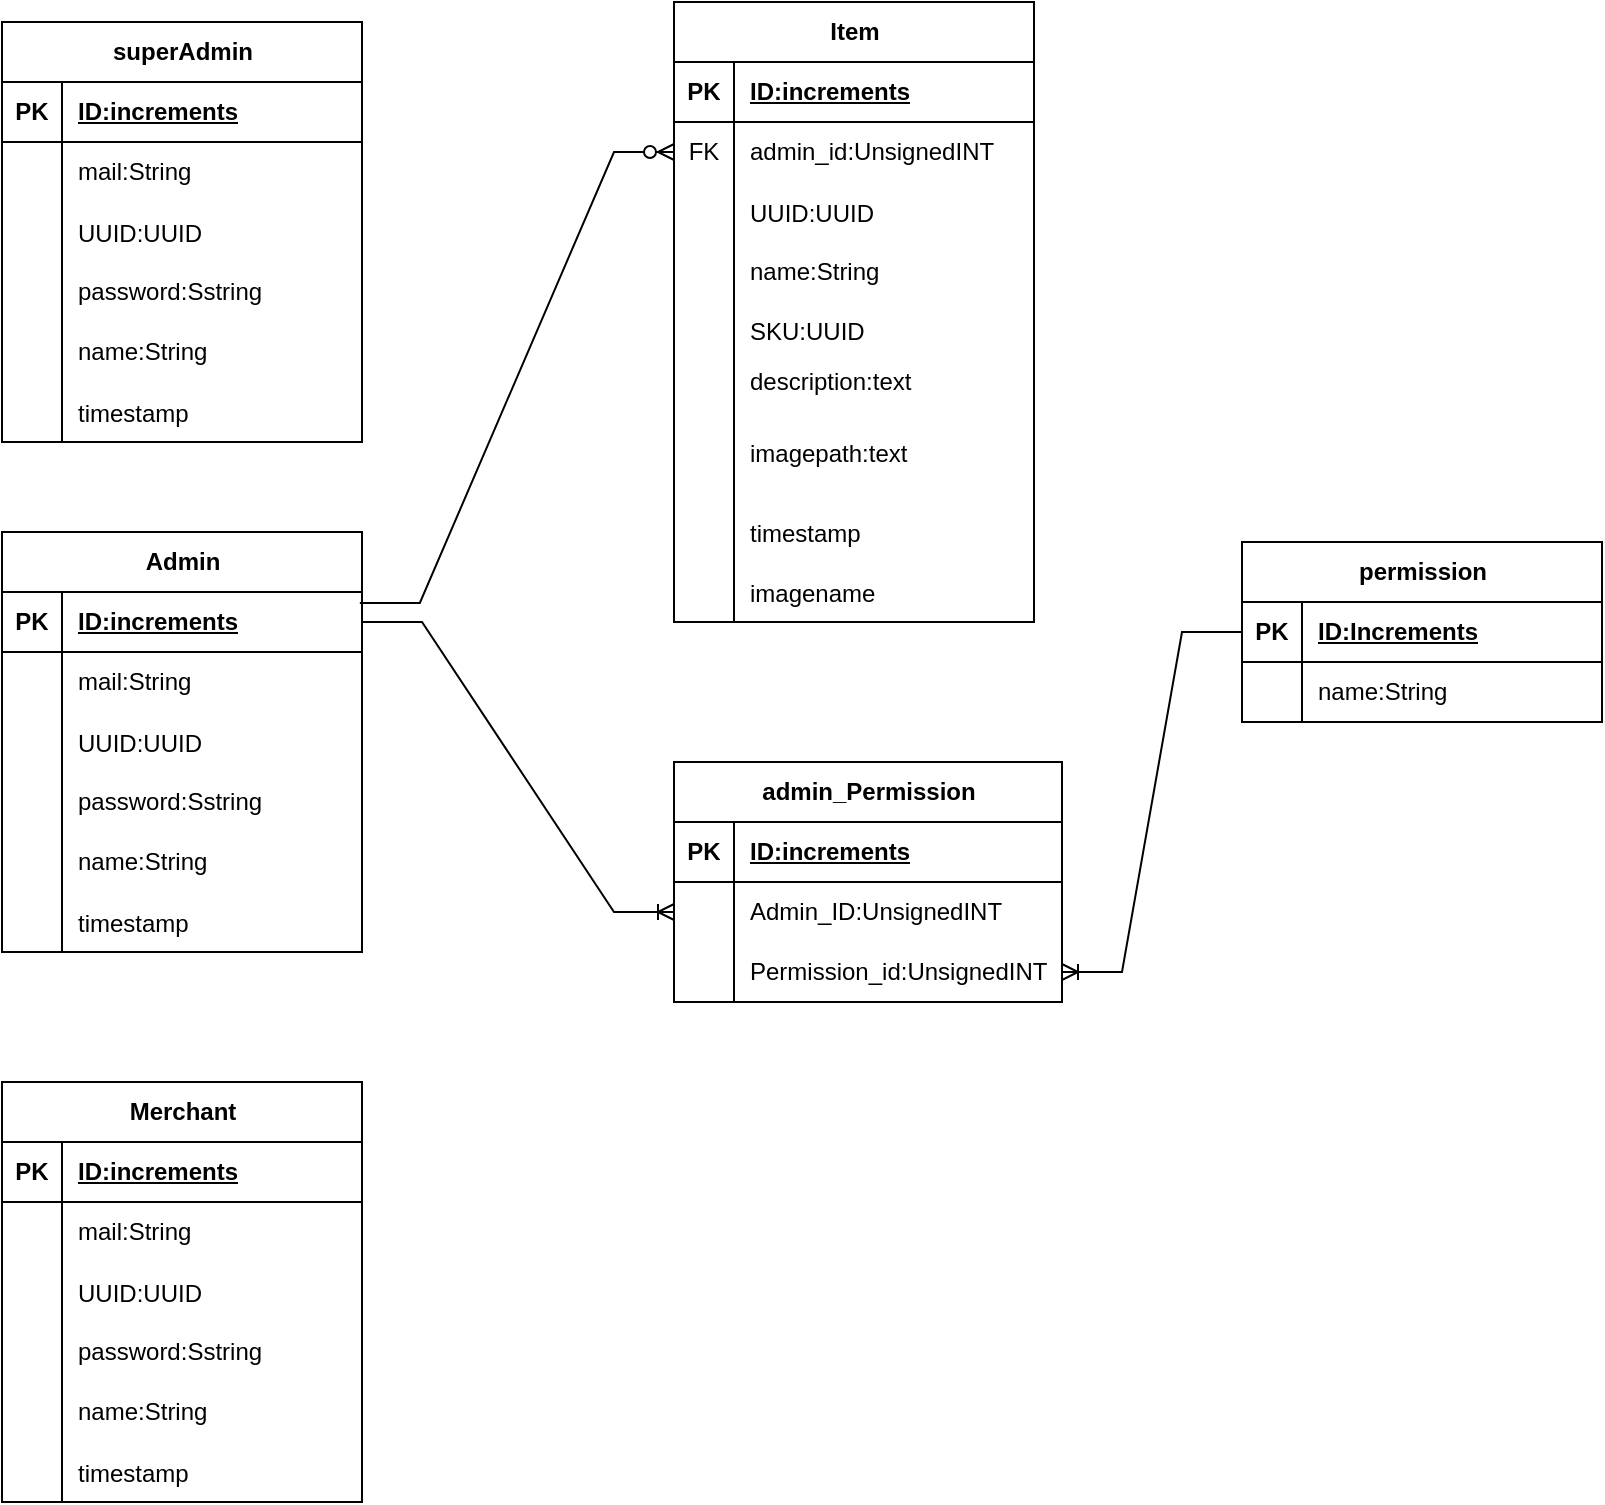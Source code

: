 <mxfile>
    <diagram name="ページ1" id="artrnRI4o7Fi1oVQFtJG">
        <mxGraphModel dx="576" dy="582" grid="1" gridSize="10" guides="1" tooltips="1" connect="1" arrows="1" fold="1" page="1" pageScale="1" pageWidth="827" pageHeight="1169" math="0" shadow="0">
            <root>
                <mxCell id="0"/>
                <mxCell id="1" parent="0"/>
                <mxCell id="xrxR1LC_69wjn-r8StxP-14" value="Item" style="shape=table;startSize=30;container=1;collapsible=1;childLayout=tableLayout;fixedRows=1;rowLines=0;fontStyle=1;align=center;resizeLast=1;html=1;" parent="1" vertex="1">
                    <mxGeometry x="376" width="180" height="310" as="geometry"/>
                </mxCell>
                <mxCell id="xrxR1LC_69wjn-r8StxP-15" value="" style="shape=tableRow;horizontal=0;startSize=0;swimlaneHead=0;swimlaneBody=0;fillColor=none;collapsible=0;dropTarget=0;points=[[0,0.5],[1,0.5]];portConstraint=eastwest;top=0;left=0;right=0;bottom=1;" parent="xrxR1LC_69wjn-r8StxP-14" vertex="1">
                    <mxGeometry y="30" width="180" height="30" as="geometry"/>
                </mxCell>
                <mxCell id="xrxR1LC_69wjn-r8StxP-16" value="PK" style="shape=partialRectangle;connectable=0;fillColor=none;top=0;left=0;bottom=0;right=0;fontStyle=1;overflow=hidden;whiteSpace=wrap;html=1;" parent="xrxR1LC_69wjn-r8StxP-15" vertex="1">
                    <mxGeometry width="30" height="30" as="geometry">
                        <mxRectangle width="30" height="30" as="alternateBounds"/>
                    </mxGeometry>
                </mxCell>
                <mxCell id="xrxR1LC_69wjn-r8StxP-17" value="ID:increments" style="shape=partialRectangle;connectable=0;fillColor=none;top=0;left=0;bottom=0;right=0;align=left;spacingLeft=6;fontStyle=5;overflow=hidden;whiteSpace=wrap;html=1;" parent="xrxR1LC_69wjn-r8StxP-15" vertex="1">
                    <mxGeometry x="30" width="150" height="30" as="geometry">
                        <mxRectangle width="150" height="30" as="alternateBounds"/>
                    </mxGeometry>
                </mxCell>
                <mxCell id="LxHNY0cJb8ssutPRfd2k-73" value="" style="shape=tableRow;horizontal=0;startSize=0;swimlaneHead=0;swimlaneBody=0;fillColor=none;collapsible=0;dropTarget=0;points=[[0,0.5],[1,0.5]];portConstraint=eastwest;top=0;left=0;right=0;bottom=0;" parent="xrxR1LC_69wjn-r8StxP-14" vertex="1">
                    <mxGeometry y="60" width="180" height="30" as="geometry"/>
                </mxCell>
                <mxCell id="LxHNY0cJb8ssutPRfd2k-74" value="FK" style="shape=partialRectangle;connectable=0;fillColor=none;top=0;left=0;bottom=0;right=0;fontStyle=0;overflow=hidden;whiteSpace=wrap;html=1;" parent="LxHNY0cJb8ssutPRfd2k-73" vertex="1">
                    <mxGeometry width="30" height="30" as="geometry">
                        <mxRectangle width="30" height="30" as="alternateBounds"/>
                    </mxGeometry>
                </mxCell>
                <mxCell id="LxHNY0cJb8ssutPRfd2k-75" value="admin_id:UnsignedINT" style="shape=partialRectangle;connectable=0;fillColor=none;top=0;left=0;bottom=0;right=0;align=left;spacingLeft=6;fontStyle=0;overflow=hidden;whiteSpace=wrap;html=1;" parent="LxHNY0cJb8ssutPRfd2k-73" vertex="1">
                    <mxGeometry x="30" width="150" height="30" as="geometry">
                        <mxRectangle width="150" height="30" as="alternateBounds"/>
                    </mxGeometry>
                </mxCell>
                <mxCell id="LxHNY0cJb8ssutPRfd2k-51" value="" style="shape=tableRow;horizontal=0;startSize=0;swimlaneHead=0;swimlaneBody=0;fillColor=none;collapsible=0;dropTarget=0;points=[[0,0.5],[1,0.5]];portConstraint=eastwest;top=0;left=0;right=0;bottom=0;" parent="xrxR1LC_69wjn-r8StxP-14" vertex="1">
                    <mxGeometry y="90" width="180" height="30" as="geometry"/>
                </mxCell>
                <mxCell id="LxHNY0cJb8ssutPRfd2k-52" value="" style="shape=partialRectangle;connectable=0;fillColor=none;top=0;left=0;bottom=0;right=0;editable=1;overflow=hidden;" parent="LxHNY0cJb8ssutPRfd2k-51" vertex="1">
                    <mxGeometry width="30" height="30" as="geometry">
                        <mxRectangle width="30" height="30" as="alternateBounds"/>
                    </mxGeometry>
                </mxCell>
                <mxCell id="LxHNY0cJb8ssutPRfd2k-53" value="UUID:UUID" style="shape=partialRectangle;connectable=0;fillColor=none;top=0;left=0;bottom=0;right=0;align=left;spacingLeft=6;overflow=hidden;" parent="LxHNY0cJb8ssutPRfd2k-51" vertex="1">
                    <mxGeometry x="30" width="150" height="30" as="geometry">
                        <mxRectangle width="150" height="30" as="alternateBounds"/>
                    </mxGeometry>
                </mxCell>
                <mxCell id="xrxR1LC_69wjn-r8StxP-18" value="" style="shape=tableRow;horizontal=0;startSize=0;swimlaneHead=0;swimlaneBody=0;fillColor=none;collapsible=0;dropTarget=0;points=[[0,0.5],[1,0.5]];portConstraint=eastwest;top=0;left=0;right=0;bottom=0;" parent="xrxR1LC_69wjn-r8StxP-14" vertex="1">
                    <mxGeometry y="120" width="180" height="30" as="geometry"/>
                </mxCell>
                <mxCell id="xrxR1LC_69wjn-r8StxP-19" value="" style="shape=partialRectangle;connectable=0;fillColor=none;top=0;left=0;bottom=0;right=0;editable=1;overflow=hidden;whiteSpace=wrap;html=1;" parent="xrxR1LC_69wjn-r8StxP-18" vertex="1">
                    <mxGeometry width="30" height="30" as="geometry">
                        <mxRectangle width="30" height="30" as="alternateBounds"/>
                    </mxGeometry>
                </mxCell>
                <mxCell id="xrxR1LC_69wjn-r8StxP-20" value="name:String" style="shape=partialRectangle;connectable=0;fillColor=none;top=0;left=0;bottom=0;right=0;align=left;spacingLeft=6;overflow=hidden;whiteSpace=wrap;html=1;" parent="xrxR1LC_69wjn-r8StxP-18" vertex="1">
                    <mxGeometry x="30" width="150" height="30" as="geometry">
                        <mxRectangle width="150" height="30" as="alternateBounds"/>
                    </mxGeometry>
                </mxCell>
                <mxCell id="xrxR1LC_69wjn-r8StxP-21" value="" style="shape=tableRow;horizontal=0;startSize=0;swimlaneHead=0;swimlaneBody=0;fillColor=none;collapsible=0;dropTarget=0;points=[[0,0.5],[1,0.5]];portConstraint=eastwest;top=0;left=0;right=0;bottom=0;" parent="xrxR1LC_69wjn-r8StxP-14" vertex="1">
                    <mxGeometry y="150" width="180" height="30" as="geometry"/>
                </mxCell>
                <mxCell id="xrxR1LC_69wjn-r8StxP-22" value="" style="shape=partialRectangle;connectable=0;fillColor=none;top=0;left=0;bottom=0;right=0;editable=1;overflow=hidden;whiteSpace=wrap;html=1;" parent="xrxR1LC_69wjn-r8StxP-21" vertex="1">
                    <mxGeometry width="30" height="30" as="geometry">
                        <mxRectangle width="30" height="30" as="alternateBounds"/>
                    </mxGeometry>
                </mxCell>
                <mxCell id="xrxR1LC_69wjn-r8StxP-23" value="SKU:UUID" style="shape=partialRectangle;connectable=0;fillColor=none;top=0;left=0;bottom=0;right=0;align=left;spacingLeft=6;overflow=hidden;whiteSpace=wrap;html=1;" parent="xrxR1LC_69wjn-r8StxP-21" vertex="1">
                    <mxGeometry x="30" width="150" height="30" as="geometry">
                        <mxRectangle width="150" height="30" as="alternateBounds"/>
                    </mxGeometry>
                </mxCell>
                <mxCell id="xrxR1LC_69wjn-r8StxP-24" value="" style="shape=tableRow;horizontal=0;startSize=0;swimlaneHead=0;swimlaneBody=0;fillColor=none;collapsible=0;dropTarget=0;points=[[0,0.5],[1,0.5]];portConstraint=eastwest;top=0;left=0;right=0;bottom=0;" parent="xrxR1LC_69wjn-r8StxP-14" vertex="1">
                    <mxGeometry y="180" width="180" height="20" as="geometry"/>
                </mxCell>
                <mxCell id="xrxR1LC_69wjn-r8StxP-25" value="" style="shape=partialRectangle;connectable=0;fillColor=none;top=0;left=0;bottom=0;right=0;editable=1;overflow=hidden;whiteSpace=wrap;html=1;" parent="xrxR1LC_69wjn-r8StxP-24" vertex="1">
                    <mxGeometry width="30" height="20" as="geometry">
                        <mxRectangle width="30" height="20" as="alternateBounds"/>
                    </mxGeometry>
                </mxCell>
                <mxCell id="xrxR1LC_69wjn-r8StxP-26" value="description:text" style="shape=partialRectangle;connectable=0;fillColor=none;top=0;left=0;bottom=0;right=0;align=left;spacingLeft=6;overflow=hidden;whiteSpace=wrap;html=1;" parent="xrxR1LC_69wjn-r8StxP-24" vertex="1">
                    <mxGeometry x="30" width="150" height="20" as="geometry">
                        <mxRectangle width="150" height="20" as="alternateBounds"/>
                    </mxGeometry>
                </mxCell>
                <mxCell id="xrxR1LC_69wjn-r8StxP-28" value="" style="shape=tableRow;horizontal=0;startSize=0;swimlaneHead=0;swimlaneBody=0;fillColor=none;collapsible=0;dropTarget=0;points=[[0,0.5],[1,0.5]];portConstraint=eastwest;top=0;left=0;right=0;bottom=0;" parent="xrxR1LC_69wjn-r8StxP-14" vertex="1">
                    <mxGeometry y="200" width="180" height="50" as="geometry"/>
                </mxCell>
                <mxCell id="xrxR1LC_69wjn-r8StxP-29" value="" style="shape=partialRectangle;connectable=0;fillColor=none;top=0;left=0;bottom=0;right=0;editable=1;overflow=hidden;" parent="xrxR1LC_69wjn-r8StxP-28" vertex="1">
                    <mxGeometry width="30" height="50" as="geometry">
                        <mxRectangle width="30" height="50" as="alternateBounds"/>
                    </mxGeometry>
                </mxCell>
                <mxCell id="xrxR1LC_69wjn-r8StxP-30" value="imagepath:text" style="shape=partialRectangle;connectable=0;fillColor=none;top=0;left=0;bottom=0;right=0;align=left;spacingLeft=6;overflow=hidden;" parent="xrxR1LC_69wjn-r8StxP-28" vertex="1">
                    <mxGeometry x="30" width="150" height="50" as="geometry">
                        <mxRectangle width="150" height="50" as="alternateBounds"/>
                    </mxGeometry>
                </mxCell>
                <mxCell id="vRIHm34dz1WgfV_R52z3-83" value="" style="shape=tableRow;horizontal=0;startSize=0;swimlaneHead=0;swimlaneBody=0;fillColor=none;collapsible=0;dropTarget=0;points=[[0,0.5],[1,0.5]];portConstraint=eastwest;top=0;left=0;right=0;bottom=0;" parent="xrxR1LC_69wjn-r8StxP-14" vertex="1">
                    <mxGeometry y="250" width="180" height="30" as="geometry"/>
                </mxCell>
                <mxCell id="vRIHm34dz1WgfV_R52z3-84" value="" style="shape=partialRectangle;connectable=0;fillColor=none;top=0;left=0;bottom=0;right=0;editable=1;overflow=hidden;" parent="vRIHm34dz1WgfV_R52z3-83" vertex="1">
                    <mxGeometry width="30" height="30" as="geometry">
                        <mxRectangle width="30" height="30" as="alternateBounds"/>
                    </mxGeometry>
                </mxCell>
                <mxCell id="vRIHm34dz1WgfV_R52z3-85" value="timestamp" style="shape=partialRectangle;connectable=0;fillColor=none;top=0;left=0;bottom=0;right=0;align=left;spacingLeft=6;overflow=hidden;" parent="vRIHm34dz1WgfV_R52z3-83" vertex="1">
                    <mxGeometry x="30" width="150" height="30" as="geometry">
                        <mxRectangle width="150" height="30" as="alternateBounds"/>
                    </mxGeometry>
                </mxCell>
                <mxCell id="AKW0q3iauFJmtKd7v7bp-6" value="" style="shape=tableRow;horizontal=0;startSize=0;swimlaneHead=0;swimlaneBody=0;fillColor=none;collapsible=0;dropTarget=0;points=[[0,0.5],[1,0.5]];portConstraint=eastwest;top=0;left=0;right=0;bottom=0;" parent="xrxR1LC_69wjn-r8StxP-14" vertex="1">
                    <mxGeometry y="280" width="180" height="30" as="geometry"/>
                </mxCell>
                <mxCell id="AKW0q3iauFJmtKd7v7bp-7" value="" style="shape=partialRectangle;connectable=0;fillColor=none;top=0;left=0;bottom=0;right=0;editable=1;overflow=hidden;" parent="AKW0q3iauFJmtKd7v7bp-6" vertex="1">
                    <mxGeometry width="30" height="30" as="geometry">
                        <mxRectangle width="30" height="30" as="alternateBounds"/>
                    </mxGeometry>
                </mxCell>
                <mxCell id="AKW0q3iauFJmtKd7v7bp-8" value="imagename" style="shape=partialRectangle;connectable=0;fillColor=none;top=0;left=0;bottom=0;right=0;align=left;spacingLeft=6;overflow=hidden;" parent="AKW0q3iauFJmtKd7v7bp-6" vertex="1">
                    <mxGeometry x="30" width="150" height="30" as="geometry">
                        <mxRectangle width="150" height="30" as="alternateBounds"/>
                    </mxGeometry>
                </mxCell>
                <mxCell id="LxHNY0cJb8ssutPRfd2k-57" value="permission" style="shape=table;startSize=30;container=1;collapsible=1;childLayout=tableLayout;fixedRows=1;rowLines=0;fontStyle=1;align=center;resizeLast=1;html=1;" parent="1" vertex="1">
                    <mxGeometry x="660" y="270" width="180" height="90" as="geometry"/>
                </mxCell>
                <mxCell id="LxHNY0cJb8ssutPRfd2k-58" value="" style="shape=tableRow;horizontal=0;startSize=0;swimlaneHead=0;swimlaneBody=0;fillColor=none;collapsible=0;dropTarget=0;points=[[0,0.5],[1,0.5]];portConstraint=eastwest;top=0;left=0;right=0;bottom=1;" parent="LxHNY0cJb8ssutPRfd2k-57" vertex="1">
                    <mxGeometry y="30" width="180" height="30" as="geometry"/>
                </mxCell>
                <mxCell id="LxHNY0cJb8ssutPRfd2k-59" value="PK" style="shape=partialRectangle;connectable=0;fillColor=none;top=0;left=0;bottom=0;right=0;fontStyle=1;overflow=hidden;whiteSpace=wrap;html=1;" parent="LxHNY0cJb8ssutPRfd2k-58" vertex="1">
                    <mxGeometry width="30" height="30" as="geometry">
                        <mxRectangle width="30" height="30" as="alternateBounds"/>
                    </mxGeometry>
                </mxCell>
                <mxCell id="LxHNY0cJb8ssutPRfd2k-60" value="ID:Increments" style="shape=partialRectangle;connectable=0;fillColor=none;top=0;left=0;bottom=0;right=0;align=left;spacingLeft=6;fontStyle=5;overflow=hidden;whiteSpace=wrap;html=1;" parent="LxHNY0cJb8ssutPRfd2k-58" vertex="1">
                    <mxGeometry x="30" width="150" height="30" as="geometry">
                        <mxRectangle width="150" height="30" as="alternateBounds"/>
                    </mxGeometry>
                </mxCell>
                <mxCell id="LxHNY0cJb8ssutPRfd2k-61" value="" style="shape=tableRow;horizontal=0;startSize=0;swimlaneHead=0;swimlaneBody=0;fillColor=none;collapsible=0;dropTarget=0;points=[[0,0.5],[1,0.5]];portConstraint=eastwest;top=0;left=0;right=0;bottom=0;" parent="LxHNY0cJb8ssutPRfd2k-57" vertex="1">
                    <mxGeometry y="60" width="180" height="30" as="geometry"/>
                </mxCell>
                <mxCell id="LxHNY0cJb8ssutPRfd2k-62" value="" style="shape=partialRectangle;connectable=0;fillColor=none;top=0;left=0;bottom=0;right=0;editable=1;overflow=hidden;whiteSpace=wrap;html=1;" parent="LxHNY0cJb8ssutPRfd2k-61" vertex="1">
                    <mxGeometry width="30" height="30" as="geometry">
                        <mxRectangle width="30" height="30" as="alternateBounds"/>
                    </mxGeometry>
                </mxCell>
                <mxCell id="LxHNY0cJb8ssutPRfd2k-63" value="name:String" style="shape=partialRectangle;connectable=0;fillColor=none;top=0;left=0;bottom=0;right=0;align=left;spacingLeft=6;overflow=hidden;whiteSpace=wrap;html=1;" parent="LxHNY0cJb8ssutPRfd2k-61" vertex="1">
                    <mxGeometry x="30" width="150" height="30" as="geometry">
                        <mxRectangle width="150" height="30" as="alternateBounds"/>
                    </mxGeometry>
                </mxCell>
                <mxCell id="LxHNY0cJb8ssutPRfd2k-82" value="" style="edgeStyle=entityRelationEdgeStyle;fontSize=12;html=1;endArrow=ERzeroToMany;endFill=1;rounded=0;entryX=0;entryY=0.5;entryDx=0;entryDy=0;exitX=0.994;exitY=0.183;exitDx=0;exitDy=0;exitPerimeter=0;" parent="1" source="vRIHm34dz1WgfV_R52z3-2" target="LxHNY0cJb8ssutPRfd2k-73" edge="1">
                    <mxGeometry width="100" height="100" relative="1" as="geometry">
                        <mxPoint x="466" y="210" as="sourcePoint"/>
                        <mxPoint x="566" y="110" as="targetPoint"/>
                    </mxGeometry>
                </mxCell>
                <mxCell id="vRIHm34dz1WgfV_R52z3-1" value="Admin" style="shape=table;startSize=30;container=1;collapsible=1;childLayout=tableLayout;fixedRows=1;rowLines=0;fontStyle=1;align=center;resizeLast=1;html=1;" parent="1" vertex="1">
                    <mxGeometry x="40" y="265" width="180" height="210" as="geometry"/>
                </mxCell>
                <mxCell id="vRIHm34dz1WgfV_R52z3-2" value="" style="shape=tableRow;horizontal=0;startSize=0;swimlaneHead=0;swimlaneBody=0;fillColor=none;collapsible=0;dropTarget=0;points=[[0,0.5],[1,0.5]];portConstraint=eastwest;top=0;left=0;right=0;bottom=1;" parent="vRIHm34dz1WgfV_R52z3-1" vertex="1">
                    <mxGeometry y="30" width="180" height="30" as="geometry"/>
                </mxCell>
                <mxCell id="vRIHm34dz1WgfV_R52z3-3" value="PK" style="shape=partialRectangle;connectable=0;fillColor=none;top=0;left=0;bottom=0;right=0;fontStyle=1;overflow=hidden;whiteSpace=wrap;html=1;" parent="vRIHm34dz1WgfV_R52z3-2" vertex="1">
                    <mxGeometry width="30.0" height="30" as="geometry">
                        <mxRectangle width="30.0" height="30" as="alternateBounds"/>
                    </mxGeometry>
                </mxCell>
                <mxCell id="vRIHm34dz1WgfV_R52z3-4" value="ID:increments" style="shape=partialRectangle;connectable=0;fillColor=none;top=0;left=0;bottom=0;right=0;align=left;spacingLeft=6;fontStyle=5;overflow=hidden;whiteSpace=wrap;html=1;" parent="vRIHm34dz1WgfV_R52z3-2" vertex="1">
                    <mxGeometry x="30.0" width="150.0" height="30" as="geometry">
                        <mxRectangle width="150.0" height="30" as="alternateBounds"/>
                    </mxGeometry>
                </mxCell>
                <mxCell id="vRIHm34dz1WgfV_R52z3-8" value="" style="shape=tableRow;horizontal=0;startSize=0;swimlaneHead=0;swimlaneBody=0;fillColor=none;collapsible=0;dropTarget=0;points=[[0,0.5],[1,0.5]];portConstraint=eastwest;top=0;left=0;right=0;bottom=0;" parent="vRIHm34dz1WgfV_R52z3-1" vertex="1">
                    <mxGeometry y="60" width="180" height="30" as="geometry"/>
                </mxCell>
                <mxCell id="vRIHm34dz1WgfV_R52z3-9" value="" style="shape=partialRectangle;connectable=0;fillColor=none;top=0;left=0;bottom=0;right=0;editable=1;overflow=hidden;whiteSpace=wrap;html=1;" parent="vRIHm34dz1WgfV_R52z3-8" vertex="1">
                    <mxGeometry width="30.0" height="30" as="geometry">
                        <mxRectangle width="30.0" height="30" as="alternateBounds"/>
                    </mxGeometry>
                </mxCell>
                <mxCell id="vRIHm34dz1WgfV_R52z3-10" value="mail:String" style="shape=partialRectangle;connectable=0;fillColor=none;top=0;left=0;bottom=0;right=0;align=left;spacingLeft=6;overflow=hidden;whiteSpace=wrap;html=1;" parent="vRIHm34dz1WgfV_R52z3-8" vertex="1">
                    <mxGeometry x="30.0" width="150.0" height="30" as="geometry">
                        <mxRectangle width="150.0" height="30" as="alternateBounds"/>
                    </mxGeometry>
                </mxCell>
                <mxCell id="vRIHm34dz1WgfV_R52z3-66" value="" style="shape=tableRow;horizontal=0;startSize=0;swimlaneHead=0;swimlaneBody=0;fillColor=none;collapsible=0;dropTarget=0;points=[[0,0.5],[1,0.5]];portConstraint=eastwest;top=0;left=0;right=0;bottom=0;" parent="vRIHm34dz1WgfV_R52z3-1" vertex="1">
                    <mxGeometry y="90" width="180" height="30" as="geometry"/>
                </mxCell>
                <mxCell id="vRIHm34dz1WgfV_R52z3-67" value="" style="shape=partialRectangle;connectable=0;fillColor=none;top=0;left=0;bottom=0;right=0;editable=1;overflow=hidden;" parent="vRIHm34dz1WgfV_R52z3-66" vertex="1">
                    <mxGeometry width="30.0" height="30" as="geometry">
                        <mxRectangle width="30.0" height="30" as="alternateBounds"/>
                    </mxGeometry>
                </mxCell>
                <mxCell id="vRIHm34dz1WgfV_R52z3-68" value="UUID:UUID" style="shape=partialRectangle;connectable=0;fillColor=none;top=0;left=0;bottom=0;right=0;align=left;spacingLeft=6;overflow=hidden;" parent="vRIHm34dz1WgfV_R52z3-66" vertex="1">
                    <mxGeometry x="30.0" width="150.0" height="30" as="geometry">
                        <mxRectangle width="150.0" height="30" as="alternateBounds"/>
                    </mxGeometry>
                </mxCell>
                <mxCell id="vRIHm34dz1WgfV_R52z3-11" value="" style="shape=tableRow;horizontal=0;startSize=0;swimlaneHead=0;swimlaneBody=0;fillColor=none;collapsible=0;dropTarget=0;points=[[0,0.5],[1,0.5]];portConstraint=eastwest;top=0;left=0;right=0;bottom=0;" parent="vRIHm34dz1WgfV_R52z3-1" vertex="1">
                    <mxGeometry y="120" width="180" height="30" as="geometry"/>
                </mxCell>
                <mxCell id="vRIHm34dz1WgfV_R52z3-12" value="" style="shape=partialRectangle;connectable=0;fillColor=none;top=0;left=0;bottom=0;right=0;editable=1;overflow=hidden;whiteSpace=wrap;html=1;" parent="vRIHm34dz1WgfV_R52z3-11" vertex="1">
                    <mxGeometry width="30.0" height="30" as="geometry">
                        <mxRectangle width="30.0" height="30" as="alternateBounds"/>
                    </mxGeometry>
                </mxCell>
                <mxCell id="vRIHm34dz1WgfV_R52z3-13" value="password:Sstring" style="shape=partialRectangle;connectable=0;fillColor=none;top=0;left=0;bottom=0;right=0;align=left;spacingLeft=6;overflow=hidden;whiteSpace=wrap;html=1;" parent="vRIHm34dz1WgfV_R52z3-11" vertex="1">
                    <mxGeometry x="30.0" width="150.0" height="30" as="geometry">
                        <mxRectangle width="150.0" height="30" as="alternateBounds"/>
                    </mxGeometry>
                </mxCell>
                <mxCell id="vRIHm34dz1WgfV_R52z3-14" value="" style="shape=tableRow;horizontal=0;startSize=0;swimlaneHead=0;swimlaneBody=0;fillColor=none;collapsible=0;dropTarget=0;points=[[0,0.5],[1,0.5]];portConstraint=eastwest;top=0;left=0;right=0;bottom=0;" parent="vRIHm34dz1WgfV_R52z3-1" vertex="1">
                    <mxGeometry y="150" width="180" height="30" as="geometry"/>
                </mxCell>
                <mxCell id="vRIHm34dz1WgfV_R52z3-15" value="" style="shape=partialRectangle;connectable=0;fillColor=none;top=0;left=0;bottom=0;right=0;editable=1;overflow=hidden;whiteSpace=wrap;html=1;" parent="vRIHm34dz1WgfV_R52z3-14" vertex="1">
                    <mxGeometry width="30.0" height="30" as="geometry">
                        <mxRectangle width="30.0" height="30" as="alternateBounds"/>
                    </mxGeometry>
                </mxCell>
                <mxCell id="vRIHm34dz1WgfV_R52z3-16" value="name:String" style="shape=partialRectangle;connectable=0;fillColor=none;top=0;left=0;bottom=0;right=0;align=left;spacingLeft=6;overflow=hidden;whiteSpace=wrap;html=1;" parent="vRIHm34dz1WgfV_R52z3-14" vertex="1">
                    <mxGeometry x="30.0" width="150.0" height="30" as="geometry">
                        <mxRectangle width="150.0" height="30" as="alternateBounds"/>
                    </mxGeometry>
                </mxCell>
                <mxCell id="vRIHm34dz1WgfV_R52z3-17" value="" style="shape=tableRow;horizontal=0;startSize=0;swimlaneHead=0;swimlaneBody=0;fillColor=none;collapsible=0;dropTarget=0;points=[[0,0.5],[1,0.5]];portConstraint=eastwest;top=0;left=0;right=0;bottom=0;" parent="vRIHm34dz1WgfV_R52z3-1" vertex="1">
                    <mxGeometry y="180" width="180" height="30" as="geometry"/>
                </mxCell>
                <mxCell id="vRIHm34dz1WgfV_R52z3-18" value="" style="shape=partialRectangle;connectable=0;fillColor=none;top=0;left=0;bottom=0;right=0;editable=1;overflow=hidden;" parent="vRIHm34dz1WgfV_R52z3-17" vertex="1">
                    <mxGeometry width="30.0" height="30" as="geometry">
                        <mxRectangle width="30.0" height="30" as="alternateBounds"/>
                    </mxGeometry>
                </mxCell>
                <mxCell id="vRIHm34dz1WgfV_R52z3-19" value="timestamp" style="shape=partialRectangle;connectable=0;fillColor=none;top=0;left=0;bottom=0;right=0;align=left;spacingLeft=6;overflow=hidden;" parent="vRIHm34dz1WgfV_R52z3-17" vertex="1">
                    <mxGeometry x="30.0" width="150.0" height="30" as="geometry">
                        <mxRectangle width="150.0" height="30" as="alternateBounds"/>
                    </mxGeometry>
                </mxCell>
                <mxCell id="vRIHm34dz1WgfV_R52z3-23" value="admin_Permission" style="shape=table;startSize=30;container=1;collapsible=1;childLayout=tableLayout;fixedRows=1;rowLines=0;fontStyle=1;align=center;resizeLast=1;html=1;" parent="1" vertex="1">
                    <mxGeometry x="376" y="380" width="194" height="120" as="geometry"/>
                </mxCell>
                <mxCell id="vRIHm34dz1WgfV_R52z3-24" value="" style="shape=tableRow;horizontal=0;startSize=0;swimlaneHead=0;swimlaneBody=0;fillColor=none;collapsible=0;dropTarget=0;points=[[0,0.5],[1,0.5]];portConstraint=eastwest;top=0;left=0;right=0;bottom=1;" parent="vRIHm34dz1WgfV_R52z3-23" vertex="1">
                    <mxGeometry y="30" width="194" height="30" as="geometry"/>
                </mxCell>
                <mxCell id="vRIHm34dz1WgfV_R52z3-25" value="PK" style="shape=partialRectangle;connectable=0;fillColor=none;top=0;left=0;bottom=0;right=0;fontStyle=1;overflow=hidden;whiteSpace=wrap;html=1;" parent="vRIHm34dz1WgfV_R52z3-24" vertex="1">
                    <mxGeometry width="30" height="30" as="geometry">
                        <mxRectangle width="30" height="30" as="alternateBounds"/>
                    </mxGeometry>
                </mxCell>
                <mxCell id="vRIHm34dz1WgfV_R52z3-26" value="ID:increments" style="shape=partialRectangle;connectable=0;fillColor=none;top=0;left=0;bottom=0;right=0;align=left;spacingLeft=6;fontStyle=5;overflow=hidden;whiteSpace=wrap;html=1;" parent="vRIHm34dz1WgfV_R52z3-24" vertex="1">
                    <mxGeometry x="30" width="164" height="30" as="geometry">
                        <mxRectangle width="164" height="30" as="alternateBounds"/>
                    </mxGeometry>
                </mxCell>
                <mxCell id="vRIHm34dz1WgfV_R52z3-27" value="" style="shape=tableRow;horizontal=0;startSize=0;swimlaneHead=0;swimlaneBody=0;fillColor=none;collapsible=0;dropTarget=0;points=[[0,0.5],[1,0.5]];portConstraint=eastwest;top=0;left=0;right=0;bottom=0;" parent="vRIHm34dz1WgfV_R52z3-23" vertex="1">
                    <mxGeometry y="60" width="194" height="30" as="geometry"/>
                </mxCell>
                <mxCell id="vRIHm34dz1WgfV_R52z3-28" value="" style="shape=partialRectangle;connectable=0;fillColor=none;top=0;left=0;bottom=0;right=0;editable=1;overflow=hidden;whiteSpace=wrap;html=1;" parent="vRIHm34dz1WgfV_R52z3-27" vertex="1">
                    <mxGeometry width="30" height="30" as="geometry">
                        <mxRectangle width="30" height="30" as="alternateBounds"/>
                    </mxGeometry>
                </mxCell>
                <mxCell id="vRIHm34dz1WgfV_R52z3-29" value="Admin_ID:UnsignedINT" style="shape=partialRectangle;connectable=0;fillColor=none;top=0;left=0;bottom=0;right=0;align=left;spacingLeft=6;overflow=hidden;whiteSpace=wrap;html=1;" parent="vRIHm34dz1WgfV_R52z3-27" vertex="1">
                    <mxGeometry x="30" width="164" height="30" as="geometry">
                        <mxRectangle width="164" height="30" as="alternateBounds"/>
                    </mxGeometry>
                </mxCell>
                <mxCell id="vRIHm34dz1WgfV_R52z3-30" value="" style="shape=tableRow;horizontal=0;startSize=0;swimlaneHead=0;swimlaneBody=0;fillColor=none;collapsible=0;dropTarget=0;points=[[0,0.5],[1,0.5]];portConstraint=eastwest;top=0;left=0;right=0;bottom=0;" parent="vRIHm34dz1WgfV_R52z3-23" vertex="1">
                    <mxGeometry y="90" width="194" height="30" as="geometry"/>
                </mxCell>
                <mxCell id="vRIHm34dz1WgfV_R52z3-31" value="" style="shape=partialRectangle;connectable=0;fillColor=none;top=0;left=0;bottom=0;right=0;editable=1;overflow=hidden;whiteSpace=wrap;html=1;" parent="vRIHm34dz1WgfV_R52z3-30" vertex="1">
                    <mxGeometry width="30" height="30" as="geometry">
                        <mxRectangle width="30" height="30" as="alternateBounds"/>
                    </mxGeometry>
                </mxCell>
                <mxCell id="vRIHm34dz1WgfV_R52z3-32" value="Permission_id:UnsignedINT" style="shape=partialRectangle;connectable=0;fillColor=none;top=0;left=0;bottom=0;right=0;align=left;spacingLeft=6;overflow=hidden;whiteSpace=wrap;html=1;" parent="vRIHm34dz1WgfV_R52z3-30" vertex="1">
                    <mxGeometry x="30" width="164" height="30" as="geometry">
                        <mxRectangle width="164" height="30" as="alternateBounds"/>
                    </mxGeometry>
                </mxCell>
                <mxCell id="vRIHm34dz1WgfV_R52z3-62" value="" style="shape=tableRow;horizontal=0;startSize=0;swimlaneHead=0;swimlaneBody=0;fillColor=none;collapsible=0;dropTarget=0;points=[[0,0.5],[1,0.5]];portConstraint=eastwest;top=0;left=0;right=0;bottom=0;" parent="1" vertex="1">
                    <mxGeometry x="196" y="150" width="180" height="30" as="geometry"/>
                </mxCell>
                <mxCell id="vRIHm34dz1WgfV_R52z3-63" value="" style="shape=partialRectangle;connectable=0;fillColor=none;top=0;left=0;bottom=0;right=0;editable=1;overflow=hidden;" parent="vRIHm34dz1WgfV_R52z3-62" vertex="1">
                    <mxGeometry width="30" height="30" as="geometry">
                        <mxRectangle width="30" height="30" as="alternateBounds"/>
                    </mxGeometry>
                </mxCell>
                <mxCell id="vRIHm34dz1WgfV_R52z3-70" value="" style="edgeStyle=entityRelationEdgeStyle;fontSize=12;html=1;endArrow=ERoneToMany;rounded=0;exitX=1;exitY=0.5;exitDx=0;exitDy=0;entryX=0;entryY=0.5;entryDx=0;entryDy=0;" parent="1" source="vRIHm34dz1WgfV_R52z3-2" target="vRIHm34dz1WgfV_R52z3-27" edge="1">
                    <mxGeometry width="100" height="100" relative="1" as="geometry">
                        <mxPoint x="506" y="420" as="sourcePoint"/>
                        <mxPoint x="606" y="320" as="targetPoint"/>
                    </mxGeometry>
                </mxCell>
                <mxCell id="vRIHm34dz1WgfV_R52z3-72" value="" style="edgeStyle=entityRelationEdgeStyle;fontSize=12;html=1;endArrow=ERoneToMany;rounded=0;exitX=0;exitY=0.5;exitDx=0;exitDy=0;entryX=1;entryY=0.5;entryDx=0;entryDy=0;" parent="1" source="LxHNY0cJb8ssutPRfd2k-58" target="vRIHm34dz1WgfV_R52z3-30" edge="1">
                    <mxGeometry width="100" height="100" relative="1" as="geometry">
                        <mxPoint x="246" y="250" as="sourcePoint"/>
                        <mxPoint x="346" y="150" as="targetPoint"/>
                    </mxGeometry>
                </mxCell>
                <mxCell id="AKW0q3iauFJmtKd7v7bp-9" value="superAdmin" style="shape=table;startSize=30;container=1;collapsible=1;childLayout=tableLayout;fixedRows=1;rowLines=0;fontStyle=1;align=center;resizeLast=1;html=1;" parent="1" vertex="1">
                    <mxGeometry x="40" y="10" width="180" height="210" as="geometry"/>
                </mxCell>
                <mxCell id="AKW0q3iauFJmtKd7v7bp-10" value="" style="shape=tableRow;horizontal=0;startSize=0;swimlaneHead=0;swimlaneBody=0;fillColor=none;collapsible=0;dropTarget=0;points=[[0,0.5],[1,0.5]];portConstraint=eastwest;top=0;left=0;right=0;bottom=1;" parent="AKW0q3iauFJmtKd7v7bp-9" vertex="1">
                    <mxGeometry y="30" width="180" height="30" as="geometry"/>
                </mxCell>
                <mxCell id="AKW0q3iauFJmtKd7v7bp-11" value="PK" style="shape=partialRectangle;connectable=0;fillColor=none;top=0;left=0;bottom=0;right=0;fontStyle=1;overflow=hidden;whiteSpace=wrap;html=1;" parent="AKW0q3iauFJmtKd7v7bp-10" vertex="1">
                    <mxGeometry width="30.0" height="30" as="geometry">
                        <mxRectangle width="30.0" height="30" as="alternateBounds"/>
                    </mxGeometry>
                </mxCell>
                <mxCell id="AKW0q3iauFJmtKd7v7bp-12" value="ID:increments" style="shape=partialRectangle;connectable=0;fillColor=none;top=0;left=0;bottom=0;right=0;align=left;spacingLeft=6;fontStyle=5;overflow=hidden;whiteSpace=wrap;html=1;" parent="AKW0q3iauFJmtKd7v7bp-10" vertex="1">
                    <mxGeometry x="30.0" width="150.0" height="30" as="geometry">
                        <mxRectangle width="150.0" height="30" as="alternateBounds"/>
                    </mxGeometry>
                </mxCell>
                <mxCell id="AKW0q3iauFJmtKd7v7bp-16" value="" style="shape=tableRow;horizontal=0;startSize=0;swimlaneHead=0;swimlaneBody=0;fillColor=none;collapsible=0;dropTarget=0;points=[[0,0.5],[1,0.5]];portConstraint=eastwest;top=0;left=0;right=0;bottom=0;" parent="AKW0q3iauFJmtKd7v7bp-9" vertex="1">
                    <mxGeometry y="60" width="180" height="30" as="geometry"/>
                </mxCell>
                <mxCell id="AKW0q3iauFJmtKd7v7bp-17" value="" style="shape=partialRectangle;connectable=0;fillColor=none;top=0;left=0;bottom=0;right=0;editable=1;overflow=hidden;whiteSpace=wrap;html=1;" parent="AKW0q3iauFJmtKd7v7bp-16" vertex="1">
                    <mxGeometry width="30.0" height="30" as="geometry">
                        <mxRectangle width="30.0" height="30" as="alternateBounds"/>
                    </mxGeometry>
                </mxCell>
                <mxCell id="AKW0q3iauFJmtKd7v7bp-18" value="mail:String" style="shape=partialRectangle;connectable=0;fillColor=none;top=0;left=0;bottom=0;right=0;align=left;spacingLeft=6;overflow=hidden;whiteSpace=wrap;html=1;" parent="AKW0q3iauFJmtKd7v7bp-16" vertex="1">
                    <mxGeometry x="30.0" width="150.0" height="30" as="geometry">
                        <mxRectangle width="150.0" height="30" as="alternateBounds"/>
                    </mxGeometry>
                </mxCell>
                <mxCell id="AKW0q3iauFJmtKd7v7bp-19" value="" style="shape=tableRow;horizontal=0;startSize=0;swimlaneHead=0;swimlaneBody=0;fillColor=none;collapsible=0;dropTarget=0;points=[[0,0.5],[1,0.5]];portConstraint=eastwest;top=0;left=0;right=0;bottom=0;" parent="AKW0q3iauFJmtKd7v7bp-9" vertex="1">
                    <mxGeometry y="90" width="180" height="30" as="geometry"/>
                </mxCell>
                <mxCell id="AKW0q3iauFJmtKd7v7bp-20" value="" style="shape=partialRectangle;connectable=0;fillColor=none;top=0;left=0;bottom=0;right=0;editable=1;overflow=hidden;" parent="AKW0q3iauFJmtKd7v7bp-19" vertex="1">
                    <mxGeometry width="30.0" height="30" as="geometry">
                        <mxRectangle width="30.0" height="30" as="alternateBounds"/>
                    </mxGeometry>
                </mxCell>
                <mxCell id="AKW0q3iauFJmtKd7v7bp-21" value="UUID:UUID" style="shape=partialRectangle;connectable=0;fillColor=none;top=0;left=0;bottom=0;right=0;align=left;spacingLeft=6;overflow=hidden;" parent="AKW0q3iauFJmtKd7v7bp-19" vertex="1">
                    <mxGeometry x="30.0" width="150.0" height="30" as="geometry">
                        <mxRectangle width="150.0" height="30" as="alternateBounds"/>
                    </mxGeometry>
                </mxCell>
                <mxCell id="AKW0q3iauFJmtKd7v7bp-22" value="" style="shape=tableRow;horizontal=0;startSize=0;swimlaneHead=0;swimlaneBody=0;fillColor=none;collapsible=0;dropTarget=0;points=[[0,0.5],[1,0.5]];portConstraint=eastwest;top=0;left=0;right=0;bottom=0;" parent="AKW0q3iauFJmtKd7v7bp-9" vertex="1">
                    <mxGeometry y="120" width="180" height="30" as="geometry"/>
                </mxCell>
                <mxCell id="AKW0q3iauFJmtKd7v7bp-23" value="" style="shape=partialRectangle;connectable=0;fillColor=none;top=0;left=0;bottom=0;right=0;editable=1;overflow=hidden;whiteSpace=wrap;html=1;" parent="AKW0q3iauFJmtKd7v7bp-22" vertex="1">
                    <mxGeometry width="30.0" height="30" as="geometry">
                        <mxRectangle width="30.0" height="30" as="alternateBounds"/>
                    </mxGeometry>
                </mxCell>
                <mxCell id="AKW0q3iauFJmtKd7v7bp-24" value="password:Sstring" style="shape=partialRectangle;connectable=0;fillColor=none;top=0;left=0;bottom=0;right=0;align=left;spacingLeft=6;overflow=hidden;whiteSpace=wrap;html=1;" parent="AKW0q3iauFJmtKd7v7bp-22" vertex="1">
                    <mxGeometry x="30.0" width="150.0" height="30" as="geometry">
                        <mxRectangle width="150.0" height="30" as="alternateBounds"/>
                    </mxGeometry>
                </mxCell>
                <mxCell id="AKW0q3iauFJmtKd7v7bp-25" value="" style="shape=tableRow;horizontal=0;startSize=0;swimlaneHead=0;swimlaneBody=0;fillColor=none;collapsible=0;dropTarget=0;points=[[0,0.5],[1,0.5]];portConstraint=eastwest;top=0;left=0;right=0;bottom=0;" parent="AKW0q3iauFJmtKd7v7bp-9" vertex="1">
                    <mxGeometry y="150" width="180" height="30" as="geometry"/>
                </mxCell>
                <mxCell id="AKW0q3iauFJmtKd7v7bp-26" value="" style="shape=partialRectangle;connectable=0;fillColor=none;top=0;left=0;bottom=0;right=0;editable=1;overflow=hidden;whiteSpace=wrap;html=1;" parent="AKW0q3iauFJmtKd7v7bp-25" vertex="1">
                    <mxGeometry width="30.0" height="30" as="geometry">
                        <mxRectangle width="30.0" height="30" as="alternateBounds"/>
                    </mxGeometry>
                </mxCell>
                <mxCell id="AKW0q3iauFJmtKd7v7bp-27" value="name:String" style="shape=partialRectangle;connectable=0;fillColor=none;top=0;left=0;bottom=0;right=0;align=left;spacingLeft=6;overflow=hidden;whiteSpace=wrap;html=1;" parent="AKW0q3iauFJmtKd7v7bp-25" vertex="1">
                    <mxGeometry x="30.0" width="150.0" height="30" as="geometry">
                        <mxRectangle width="150.0" height="30" as="alternateBounds"/>
                    </mxGeometry>
                </mxCell>
                <mxCell id="AKW0q3iauFJmtKd7v7bp-28" value="" style="shape=tableRow;horizontal=0;startSize=0;swimlaneHead=0;swimlaneBody=0;fillColor=none;collapsible=0;dropTarget=0;points=[[0,0.5],[1,0.5]];portConstraint=eastwest;top=0;left=0;right=0;bottom=0;" parent="AKW0q3iauFJmtKd7v7bp-9" vertex="1">
                    <mxGeometry y="180" width="180" height="30" as="geometry"/>
                </mxCell>
                <mxCell id="AKW0q3iauFJmtKd7v7bp-29" value="" style="shape=partialRectangle;connectable=0;fillColor=none;top=0;left=0;bottom=0;right=0;editable=1;overflow=hidden;" parent="AKW0q3iauFJmtKd7v7bp-28" vertex="1">
                    <mxGeometry width="30.0" height="30" as="geometry">
                        <mxRectangle width="30.0" height="30" as="alternateBounds"/>
                    </mxGeometry>
                </mxCell>
                <mxCell id="AKW0q3iauFJmtKd7v7bp-30" value="timestamp" style="shape=partialRectangle;connectable=0;fillColor=none;top=0;left=0;bottom=0;right=0;align=left;spacingLeft=6;overflow=hidden;" parent="AKW0q3iauFJmtKd7v7bp-28" vertex="1">
                    <mxGeometry x="30.0" width="150.0" height="30" as="geometry">
                        <mxRectangle width="150.0" height="30" as="alternateBounds"/>
                    </mxGeometry>
                </mxCell>
                <mxCell id="AKW0q3iauFJmtKd7v7bp-31" value="Merchant" style="shape=table;startSize=30;container=1;collapsible=1;childLayout=tableLayout;fixedRows=1;rowLines=0;fontStyle=1;align=center;resizeLast=1;html=1;" parent="1" vertex="1">
                    <mxGeometry x="40" y="540" width="180" height="210" as="geometry"/>
                </mxCell>
                <mxCell id="AKW0q3iauFJmtKd7v7bp-32" value="" style="shape=tableRow;horizontal=0;startSize=0;swimlaneHead=0;swimlaneBody=0;fillColor=none;collapsible=0;dropTarget=0;points=[[0,0.5],[1,0.5]];portConstraint=eastwest;top=0;left=0;right=0;bottom=1;" parent="AKW0q3iauFJmtKd7v7bp-31" vertex="1">
                    <mxGeometry y="30" width="180" height="30" as="geometry"/>
                </mxCell>
                <mxCell id="AKW0q3iauFJmtKd7v7bp-33" value="PK" style="shape=partialRectangle;connectable=0;fillColor=none;top=0;left=0;bottom=0;right=0;fontStyle=1;overflow=hidden;whiteSpace=wrap;html=1;" parent="AKW0q3iauFJmtKd7v7bp-32" vertex="1">
                    <mxGeometry width="30.0" height="30" as="geometry">
                        <mxRectangle width="30.0" height="30" as="alternateBounds"/>
                    </mxGeometry>
                </mxCell>
                <mxCell id="AKW0q3iauFJmtKd7v7bp-34" value="ID:increments" style="shape=partialRectangle;connectable=0;fillColor=none;top=0;left=0;bottom=0;right=0;align=left;spacingLeft=6;fontStyle=5;overflow=hidden;whiteSpace=wrap;html=1;" parent="AKW0q3iauFJmtKd7v7bp-32" vertex="1">
                    <mxGeometry x="30.0" width="150.0" height="30" as="geometry">
                        <mxRectangle width="150.0" height="30" as="alternateBounds"/>
                    </mxGeometry>
                </mxCell>
                <mxCell id="AKW0q3iauFJmtKd7v7bp-38" value="" style="shape=tableRow;horizontal=0;startSize=0;swimlaneHead=0;swimlaneBody=0;fillColor=none;collapsible=0;dropTarget=0;points=[[0,0.5],[1,0.5]];portConstraint=eastwest;top=0;left=0;right=0;bottom=0;" parent="AKW0q3iauFJmtKd7v7bp-31" vertex="1">
                    <mxGeometry y="60" width="180" height="30" as="geometry"/>
                </mxCell>
                <mxCell id="AKW0q3iauFJmtKd7v7bp-39" value="" style="shape=partialRectangle;connectable=0;fillColor=none;top=0;left=0;bottom=0;right=0;editable=1;overflow=hidden;whiteSpace=wrap;html=1;" parent="AKW0q3iauFJmtKd7v7bp-38" vertex="1">
                    <mxGeometry width="30.0" height="30" as="geometry">
                        <mxRectangle width="30.0" height="30" as="alternateBounds"/>
                    </mxGeometry>
                </mxCell>
                <mxCell id="AKW0q3iauFJmtKd7v7bp-40" value="mail:String" style="shape=partialRectangle;connectable=0;fillColor=none;top=0;left=0;bottom=0;right=0;align=left;spacingLeft=6;overflow=hidden;whiteSpace=wrap;html=1;" parent="AKW0q3iauFJmtKd7v7bp-38" vertex="1">
                    <mxGeometry x="30.0" width="150.0" height="30" as="geometry">
                        <mxRectangle width="150.0" height="30" as="alternateBounds"/>
                    </mxGeometry>
                </mxCell>
                <mxCell id="AKW0q3iauFJmtKd7v7bp-41" value="" style="shape=tableRow;horizontal=0;startSize=0;swimlaneHead=0;swimlaneBody=0;fillColor=none;collapsible=0;dropTarget=0;points=[[0,0.5],[1,0.5]];portConstraint=eastwest;top=0;left=0;right=0;bottom=0;" parent="AKW0q3iauFJmtKd7v7bp-31" vertex="1">
                    <mxGeometry y="90" width="180" height="30" as="geometry"/>
                </mxCell>
                <mxCell id="AKW0q3iauFJmtKd7v7bp-42" value="" style="shape=partialRectangle;connectable=0;fillColor=none;top=0;left=0;bottom=0;right=0;editable=1;overflow=hidden;" parent="AKW0q3iauFJmtKd7v7bp-41" vertex="1">
                    <mxGeometry width="30.0" height="30" as="geometry">
                        <mxRectangle width="30.0" height="30" as="alternateBounds"/>
                    </mxGeometry>
                </mxCell>
                <mxCell id="AKW0q3iauFJmtKd7v7bp-43" value="UUID:UUID" style="shape=partialRectangle;connectable=0;fillColor=none;top=0;left=0;bottom=0;right=0;align=left;spacingLeft=6;overflow=hidden;" parent="AKW0q3iauFJmtKd7v7bp-41" vertex="1">
                    <mxGeometry x="30.0" width="150.0" height="30" as="geometry">
                        <mxRectangle width="150.0" height="30" as="alternateBounds"/>
                    </mxGeometry>
                </mxCell>
                <mxCell id="AKW0q3iauFJmtKd7v7bp-44" value="" style="shape=tableRow;horizontal=0;startSize=0;swimlaneHead=0;swimlaneBody=0;fillColor=none;collapsible=0;dropTarget=0;points=[[0,0.5],[1,0.5]];portConstraint=eastwest;top=0;left=0;right=0;bottom=0;" parent="AKW0q3iauFJmtKd7v7bp-31" vertex="1">
                    <mxGeometry y="120" width="180" height="30" as="geometry"/>
                </mxCell>
                <mxCell id="AKW0q3iauFJmtKd7v7bp-45" value="" style="shape=partialRectangle;connectable=0;fillColor=none;top=0;left=0;bottom=0;right=0;editable=1;overflow=hidden;whiteSpace=wrap;html=1;" parent="AKW0q3iauFJmtKd7v7bp-44" vertex="1">
                    <mxGeometry width="30.0" height="30" as="geometry">
                        <mxRectangle width="30.0" height="30" as="alternateBounds"/>
                    </mxGeometry>
                </mxCell>
                <mxCell id="AKW0q3iauFJmtKd7v7bp-46" value="password:Sstring" style="shape=partialRectangle;connectable=0;fillColor=none;top=0;left=0;bottom=0;right=0;align=left;spacingLeft=6;overflow=hidden;whiteSpace=wrap;html=1;" parent="AKW0q3iauFJmtKd7v7bp-44" vertex="1">
                    <mxGeometry x="30.0" width="150.0" height="30" as="geometry">
                        <mxRectangle width="150.0" height="30" as="alternateBounds"/>
                    </mxGeometry>
                </mxCell>
                <mxCell id="AKW0q3iauFJmtKd7v7bp-47" value="" style="shape=tableRow;horizontal=0;startSize=0;swimlaneHead=0;swimlaneBody=0;fillColor=none;collapsible=0;dropTarget=0;points=[[0,0.5],[1,0.5]];portConstraint=eastwest;top=0;left=0;right=0;bottom=0;" parent="AKW0q3iauFJmtKd7v7bp-31" vertex="1">
                    <mxGeometry y="150" width="180" height="30" as="geometry"/>
                </mxCell>
                <mxCell id="AKW0q3iauFJmtKd7v7bp-48" value="" style="shape=partialRectangle;connectable=0;fillColor=none;top=0;left=0;bottom=0;right=0;editable=1;overflow=hidden;whiteSpace=wrap;html=1;" parent="AKW0q3iauFJmtKd7v7bp-47" vertex="1">
                    <mxGeometry width="30.0" height="30" as="geometry">
                        <mxRectangle width="30.0" height="30" as="alternateBounds"/>
                    </mxGeometry>
                </mxCell>
                <mxCell id="AKW0q3iauFJmtKd7v7bp-49" value="name:String" style="shape=partialRectangle;connectable=0;fillColor=none;top=0;left=0;bottom=0;right=0;align=left;spacingLeft=6;overflow=hidden;whiteSpace=wrap;html=1;" parent="AKW0q3iauFJmtKd7v7bp-47" vertex="1">
                    <mxGeometry x="30.0" width="150.0" height="30" as="geometry">
                        <mxRectangle width="150.0" height="30" as="alternateBounds"/>
                    </mxGeometry>
                </mxCell>
                <mxCell id="AKW0q3iauFJmtKd7v7bp-50" value="" style="shape=tableRow;horizontal=0;startSize=0;swimlaneHead=0;swimlaneBody=0;fillColor=none;collapsible=0;dropTarget=0;points=[[0,0.5],[1,0.5]];portConstraint=eastwest;top=0;left=0;right=0;bottom=0;" parent="AKW0q3iauFJmtKd7v7bp-31" vertex="1">
                    <mxGeometry y="180" width="180" height="30" as="geometry"/>
                </mxCell>
                <mxCell id="AKW0q3iauFJmtKd7v7bp-51" value="" style="shape=partialRectangle;connectable=0;fillColor=none;top=0;left=0;bottom=0;right=0;editable=1;overflow=hidden;" parent="AKW0q3iauFJmtKd7v7bp-50" vertex="1">
                    <mxGeometry width="30.0" height="30" as="geometry">
                        <mxRectangle width="30.0" height="30" as="alternateBounds"/>
                    </mxGeometry>
                </mxCell>
                <mxCell id="AKW0q3iauFJmtKd7v7bp-52" value="timestamp" style="shape=partialRectangle;connectable=0;fillColor=none;top=0;left=0;bottom=0;right=0;align=left;spacingLeft=6;overflow=hidden;" parent="AKW0q3iauFJmtKd7v7bp-50" vertex="1">
                    <mxGeometry x="30.0" width="150.0" height="30" as="geometry">
                        <mxRectangle width="150.0" height="30" as="alternateBounds"/>
                    </mxGeometry>
                </mxCell>
            </root>
        </mxGraphModel>
    </diagram>
</mxfile>